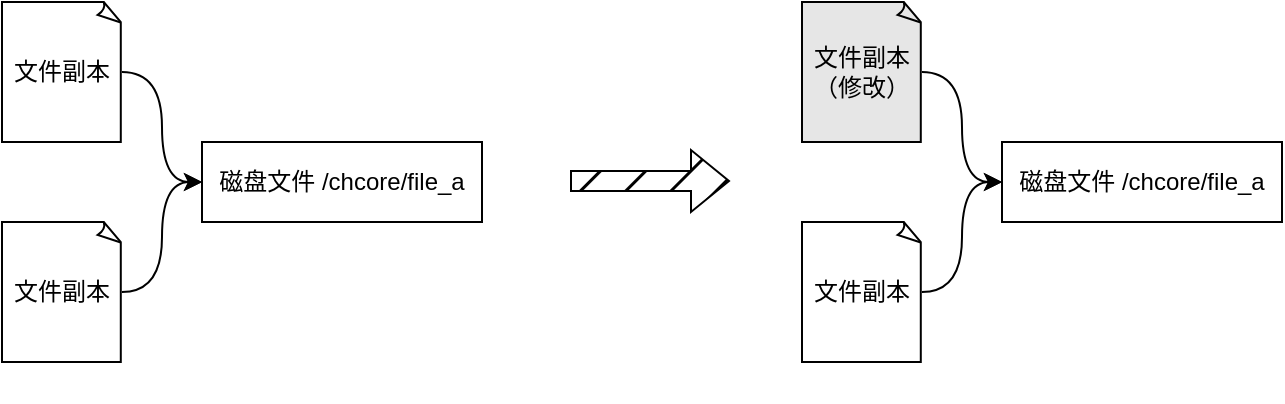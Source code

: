 <mxfile version="20.5.3" type="github">
  <diagram id="86hiwTIjW4kHDFP-Wqco" name="第 1 页">
    <mxGraphModel dx="2062" dy="1066" grid="1" gridSize="10" guides="1" tooltips="1" connect="1" arrows="1" fold="1" page="1" pageScale="1" pageWidth="827" pageHeight="1169" math="0" shadow="0">
      <root>
        <mxCell id="0" />
        <mxCell id="1" parent="0" />
        <mxCell id="2OA1NaoUWb7zckuuHe9Q-2" value="磁盘文件 /chcore/file_a" style="rounded=0;whiteSpace=wrap;html=1;" vertex="1" parent="1">
          <mxGeometry x="190" y="460" width="140" height="40" as="geometry" />
        </mxCell>
        <mxCell id="2OA1NaoUWb7zckuuHe9Q-5" style="edgeStyle=orthogonalEdgeStyle;rounded=0;orthogonalLoop=1;jettySize=auto;html=1;exitX=1;exitY=0.5;exitDx=0;exitDy=0;exitPerimeter=0;entryX=0;entryY=0.5;entryDx=0;entryDy=0;curved=1;" edge="1" parent="1" source="2OA1NaoUWb7zckuuHe9Q-3" target="2OA1NaoUWb7zckuuHe9Q-2">
          <mxGeometry relative="1" as="geometry" />
        </mxCell>
        <mxCell id="2OA1NaoUWb7zckuuHe9Q-3" value="文件副本" style="whiteSpace=wrap;html=1;shape=mxgraph.basic.document" vertex="1" parent="1">
          <mxGeometry x="90" y="390" width="60" height="70" as="geometry" />
        </mxCell>
        <mxCell id="2OA1NaoUWb7zckuuHe9Q-8" style="edgeStyle=orthogonalEdgeStyle;rounded=0;orthogonalLoop=1;jettySize=auto;html=1;exitX=1;exitY=0.5;exitDx=0;exitDy=0;exitPerimeter=0;entryX=0;entryY=0.5;entryDx=0;entryDy=0;curved=1;" edge="1" parent="1" source="2OA1NaoUWb7zckuuHe9Q-4" target="2OA1NaoUWb7zckuuHe9Q-2">
          <mxGeometry relative="1" as="geometry" />
        </mxCell>
        <mxCell id="2OA1NaoUWb7zckuuHe9Q-4" value="文件副本" style="whiteSpace=wrap;html=1;shape=mxgraph.basic.document" vertex="1" parent="1">
          <mxGeometry x="90" y="500" width="60" height="70" as="geometry" />
        </mxCell>
        <mxCell id="2OA1NaoUWb7zckuuHe9Q-9" value="磁盘文件 /chcore/file_a" style="rounded=0;whiteSpace=wrap;html=1;" vertex="1" parent="1">
          <mxGeometry x="590" y="460" width="140" height="40" as="geometry" />
        </mxCell>
        <mxCell id="2OA1NaoUWb7zckuuHe9Q-10" style="edgeStyle=orthogonalEdgeStyle;rounded=0;orthogonalLoop=1;jettySize=auto;html=1;exitX=1;exitY=0.5;exitDx=0;exitDy=0;exitPerimeter=0;entryX=0;entryY=0.5;entryDx=0;entryDy=0;curved=1;" edge="1" parent="1" source="2OA1NaoUWb7zckuuHe9Q-11" target="2OA1NaoUWb7zckuuHe9Q-9">
          <mxGeometry relative="1" as="geometry" />
        </mxCell>
        <mxCell id="2OA1NaoUWb7zckuuHe9Q-11" value="文件副本（修改）" style="whiteSpace=wrap;html=1;shape=mxgraph.basic.document;fillColor=#E6E6E6;" vertex="1" parent="1">
          <mxGeometry x="490" y="390" width="60" height="70" as="geometry" />
        </mxCell>
        <mxCell id="2OA1NaoUWb7zckuuHe9Q-12" style="edgeStyle=orthogonalEdgeStyle;rounded=0;orthogonalLoop=1;jettySize=auto;html=1;exitX=1;exitY=0.5;exitDx=0;exitDy=0;exitPerimeter=0;entryX=0;entryY=0.5;entryDx=0;entryDy=0;curved=1;" edge="1" parent="1" source="2OA1NaoUWb7zckuuHe9Q-13" target="2OA1NaoUWb7zckuuHe9Q-9">
          <mxGeometry relative="1" as="geometry" />
        </mxCell>
        <mxCell id="2OA1NaoUWb7zckuuHe9Q-13" value="文件副本" style="whiteSpace=wrap;html=1;shape=mxgraph.basic.document" vertex="1" parent="1">
          <mxGeometry x="490" y="500" width="60" height="70" as="geometry" />
        </mxCell>
        <mxCell id="2OA1NaoUWb7zckuuHe9Q-14" value="" style="shape=image;html=1;verticalAlign=top;verticalLabelPosition=bottom;labelBackgroundColor=#ffffff;imageAspect=0;aspect=fixed;image=https://cdn4.iconfinder.com/data/icons/ui-office/512/User_Interface-49-128.png;fillColor=#FF3333;imageBackground=none;fontColor=#FF3333;strokeColor=#FF3333;" vertex="1" parent="1">
          <mxGeometry x="530" y="550" width="40" height="40" as="geometry" />
        </mxCell>
        <mxCell id="2OA1NaoUWb7zckuuHe9Q-15" value="" style="shape=flexArrow;endArrow=classic;html=1;rounded=0;fontColor=#FF3333;curved=1;fillColor=#000000;fillStyle=hatch;" edge="1" parent="1">
          <mxGeometry width="50" height="50" relative="1" as="geometry">
            <mxPoint x="374" y="479.5" as="sourcePoint" />
            <mxPoint x="454" y="479.5" as="targetPoint" />
          </mxGeometry>
        </mxCell>
      </root>
    </mxGraphModel>
  </diagram>
</mxfile>
